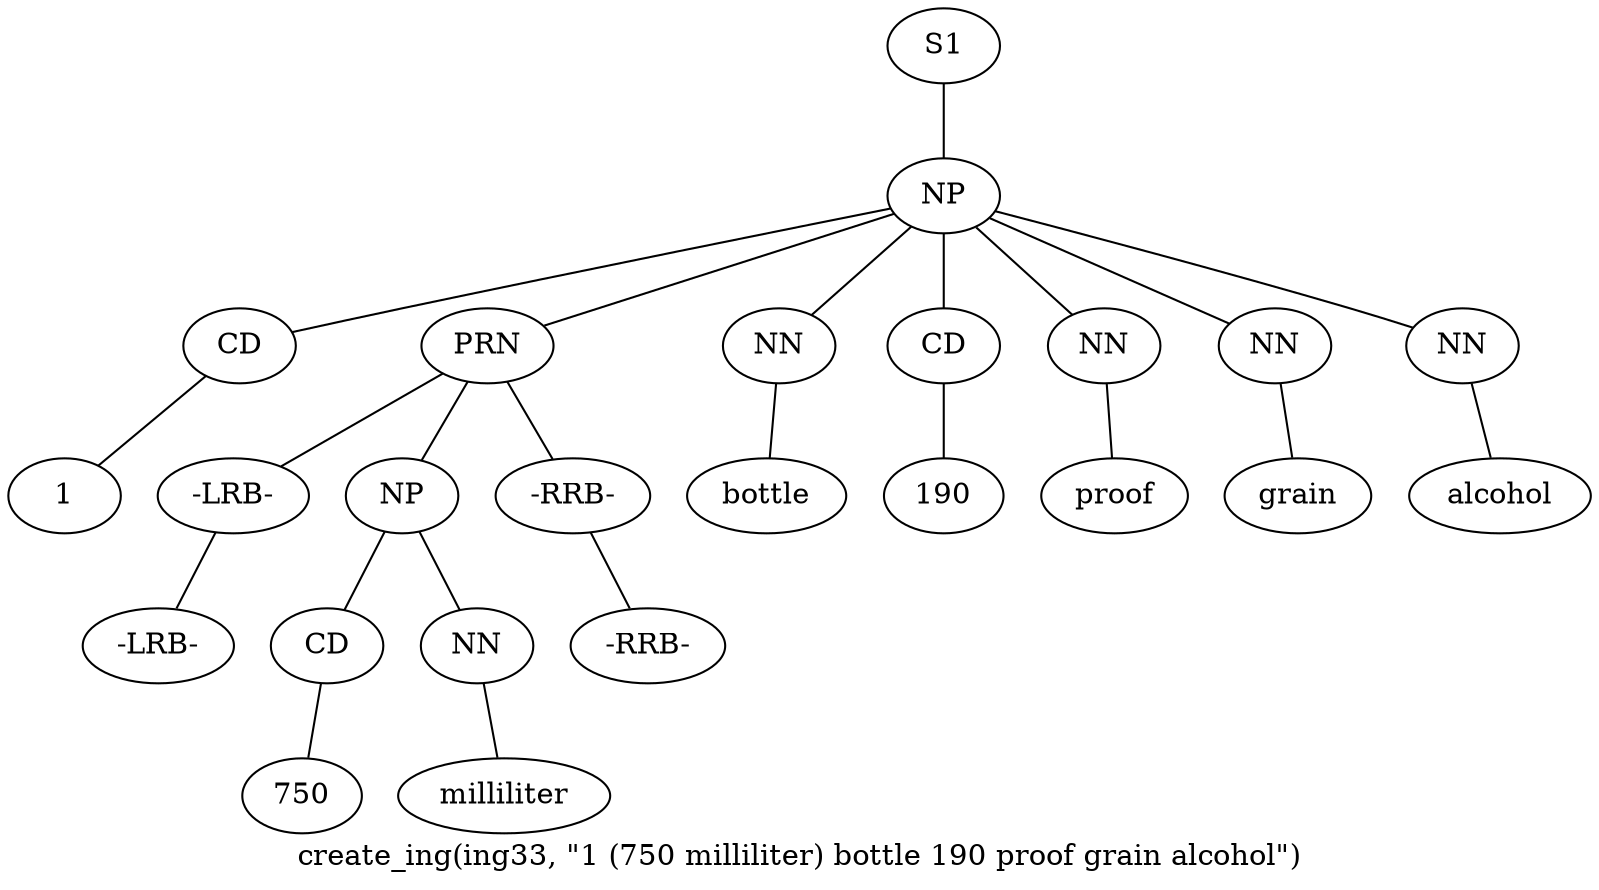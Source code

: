 graph SyntaxGraph {
	label = "create_ing(ing33, \"1 (750 milliliter) bottle 190 proof grain alcohol\")";
	Node0 [label="S1"];
	Node1 [label="NP"];
	Node2 [label="CD"];
	Node3 [label="1"];
	Node4 [label="PRN"];
	Node5 [label="-LRB-"];
	Node6 [label="-LRB-"];
	Node7 [label="NP"];
	Node8 [label="CD"];
	Node9 [label="750"];
	Node10 [label="NN"];
	Node11 [label="milliliter"];
	Node12 [label="-RRB-"];
	Node13 [label="-RRB-"];
	Node14 [label="NN"];
	Node15 [label="bottle"];
	Node16 [label="CD"];
	Node17 [label="190"];
	Node18 [label="NN"];
	Node19 [label="proof"];
	Node20 [label="NN"];
	Node21 [label="grain"];
	Node22 [label="NN"];
	Node23 [label="alcohol"];

	Node0 -- Node1;
	Node1 -- Node2;
	Node1 -- Node4;
	Node1 -- Node14;
	Node1 -- Node16;
	Node1 -- Node18;
	Node1 -- Node20;
	Node1 -- Node22;
	Node2 -- Node3;
	Node4 -- Node5;
	Node4 -- Node7;
	Node4 -- Node12;
	Node5 -- Node6;
	Node7 -- Node8;
	Node7 -- Node10;
	Node8 -- Node9;
	Node10 -- Node11;
	Node12 -- Node13;
	Node14 -- Node15;
	Node16 -- Node17;
	Node18 -- Node19;
	Node20 -- Node21;
	Node22 -- Node23;
}